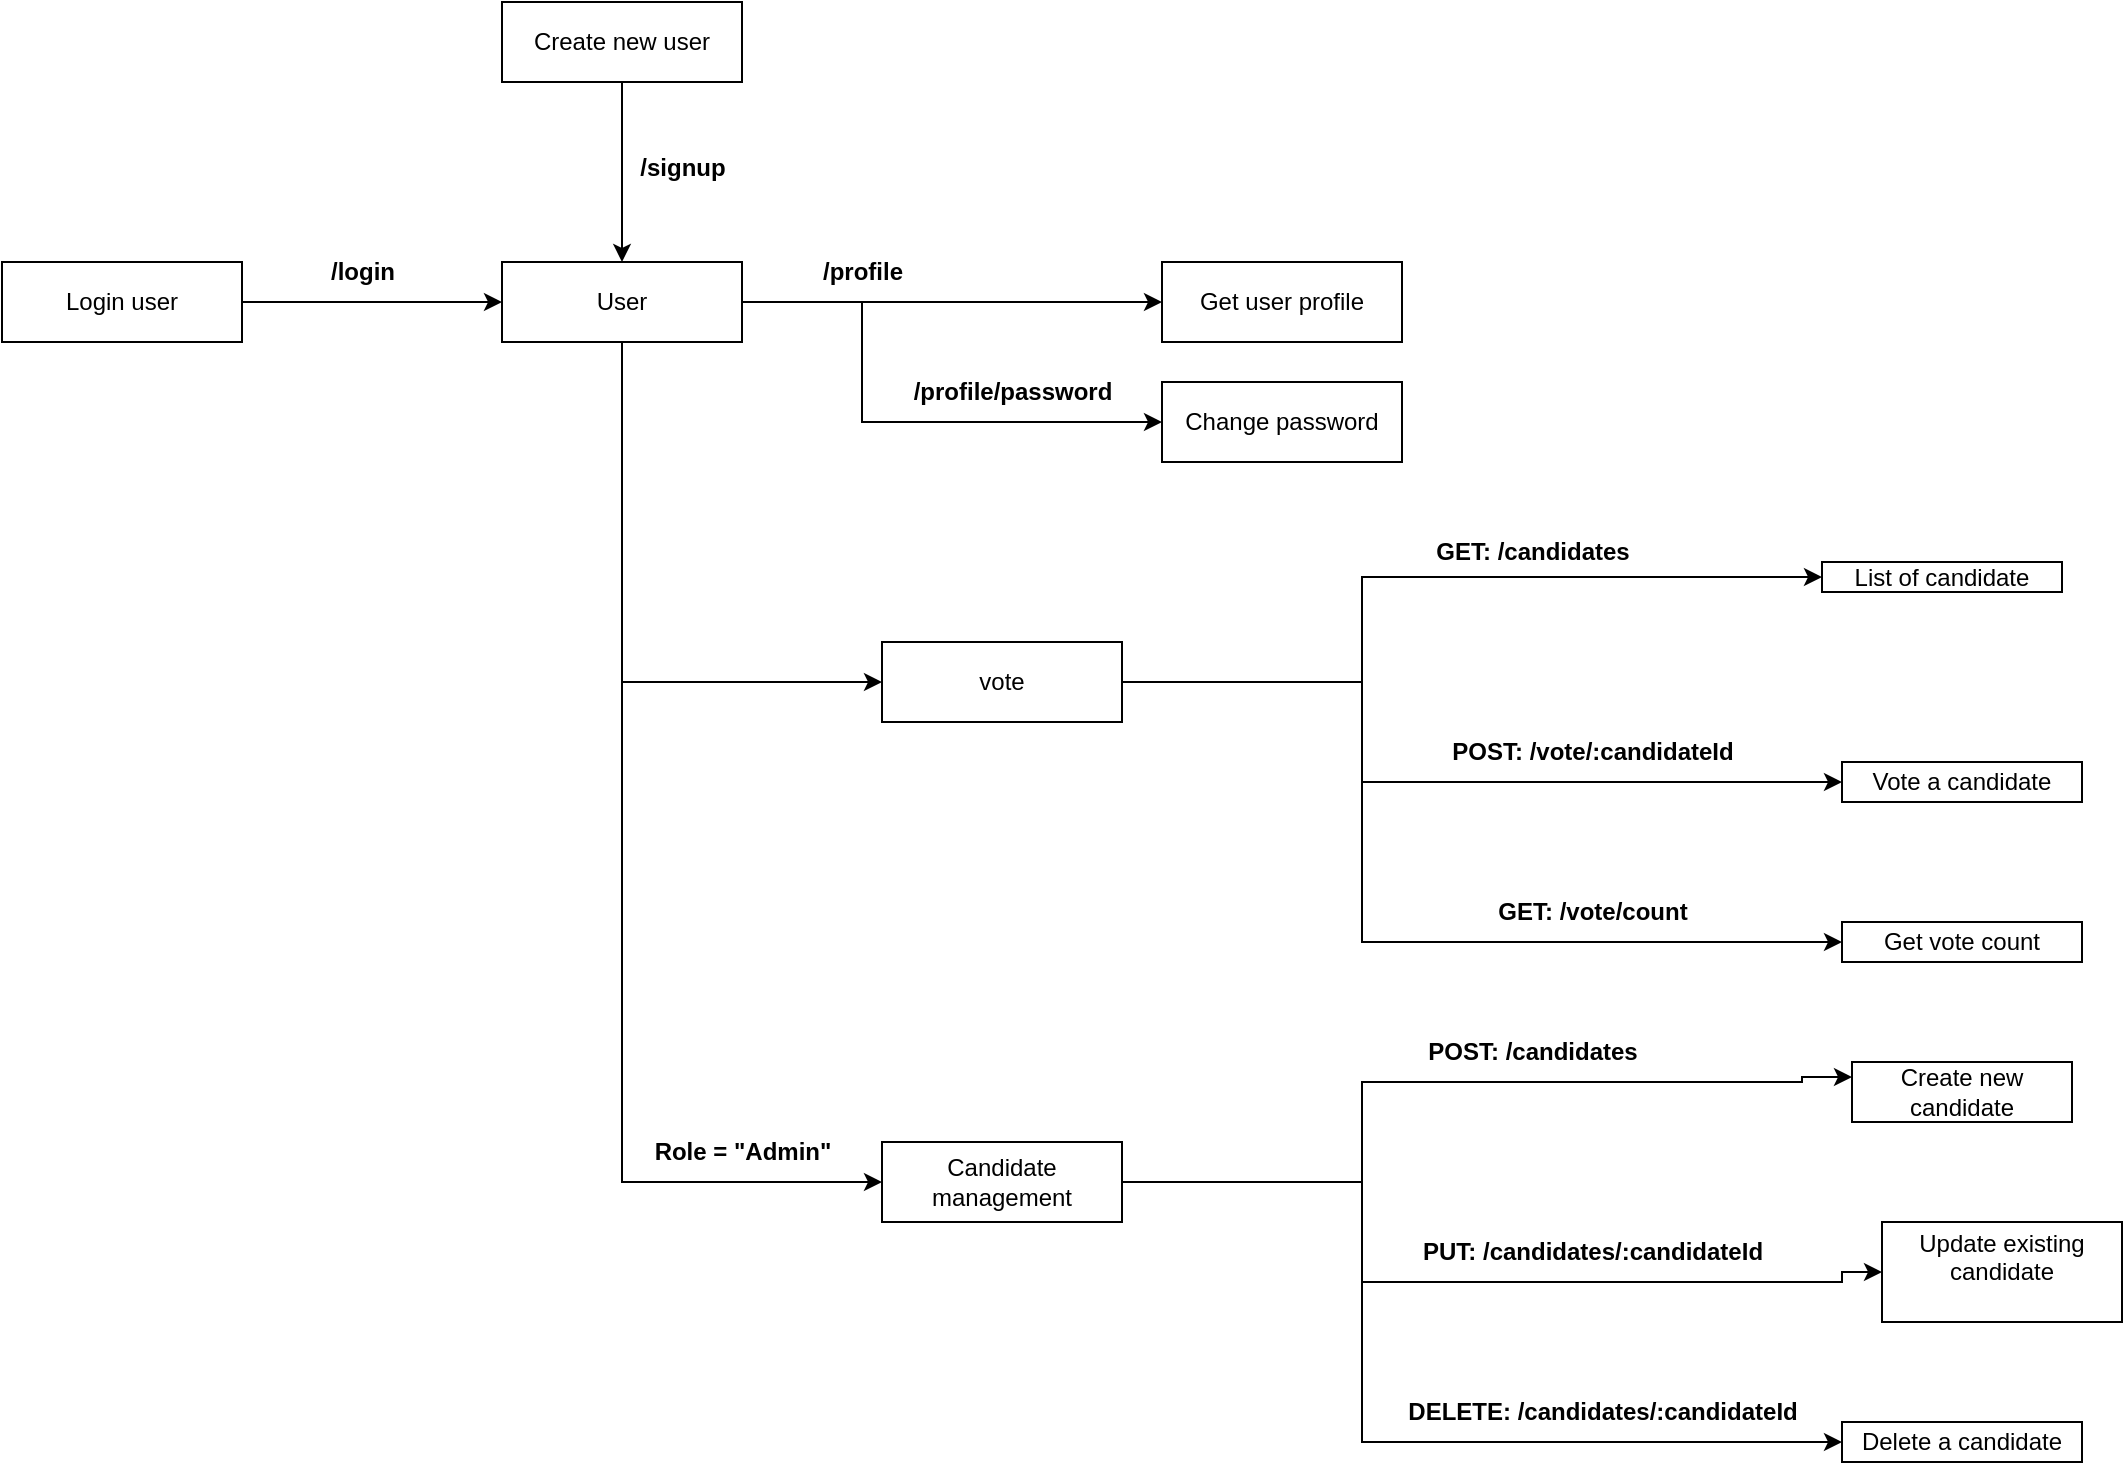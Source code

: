 <mxfile version="25.0.1">
  <diagram name="Page-1" id="H7TCFrqUfKKYPnF29IYS">
    <mxGraphModel dx="1440" dy="825" grid="1" gridSize="10" guides="1" tooltips="1" connect="1" arrows="1" fold="1" page="0" pageScale="1" pageWidth="827" pageHeight="1169" math="0" shadow="0">
      <root>
        <mxCell id="0" />
        <mxCell id="1" parent="0" />
        <mxCell id="bIuev3zjEq6qdcHelDSs-10" style="edgeStyle=orthogonalEdgeStyle;rounded=0;orthogonalLoop=1;jettySize=auto;html=1;entryX=0;entryY=0.5;entryDx=0;entryDy=0;" edge="1" parent="1" source="aIDiWhRKAliZ6fOWrdgh-1" target="bIuev3zjEq6qdcHelDSs-9">
          <mxGeometry relative="1" as="geometry" />
        </mxCell>
        <mxCell id="bIuev3zjEq6qdcHelDSs-22" style="edgeStyle=orthogonalEdgeStyle;rounded=0;orthogonalLoop=1;jettySize=auto;html=1;exitX=0.5;exitY=1;exitDx=0;exitDy=0;entryX=0;entryY=0.5;entryDx=0;entryDy=0;" edge="1" parent="1" source="aIDiWhRKAliZ6fOWrdgh-1" target="bIuev3zjEq6qdcHelDSs-24">
          <mxGeometry relative="1" as="geometry">
            <mxPoint x="340" y="450" as="targetPoint" />
          </mxGeometry>
        </mxCell>
        <mxCell id="bIuev3zjEq6qdcHelDSs-60" style="edgeStyle=orthogonalEdgeStyle;rounded=0;orthogonalLoop=1;jettySize=auto;html=1;entryX=0;entryY=0.5;entryDx=0;entryDy=0;" edge="1" parent="1" source="aIDiWhRKAliZ6fOWrdgh-1" target="bIuev3zjEq6qdcHelDSs-50">
          <mxGeometry relative="1" as="geometry">
            <Array as="points">
              <mxPoint x="340" y="690" />
            </Array>
          </mxGeometry>
        </mxCell>
        <mxCell id="aIDiWhRKAliZ6fOWrdgh-1" value="User" style="rounded=0;whiteSpace=wrap;html=1;" parent="1" vertex="1">
          <mxGeometry x="280" y="230" width="120" height="40" as="geometry" />
        </mxCell>
        <mxCell id="bIuev3zjEq6qdcHelDSs-5" style="edgeStyle=orthogonalEdgeStyle;rounded=0;orthogonalLoop=1;jettySize=auto;html=1;entryX=0.5;entryY=0;entryDx=0;entryDy=0;" edge="1" parent="1" source="bIuev3zjEq6qdcHelDSs-1" target="aIDiWhRKAliZ6fOWrdgh-1">
          <mxGeometry relative="1" as="geometry" />
        </mxCell>
        <mxCell id="bIuev3zjEq6qdcHelDSs-1" value="Create new user" style="rounded=0;whiteSpace=wrap;html=1;" vertex="1" parent="1">
          <mxGeometry x="280" y="100" width="120" height="40" as="geometry" />
        </mxCell>
        <mxCell id="bIuev3zjEq6qdcHelDSs-6" style="edgeStyle=orthogonalEdgeStyle;rounded=0;orthogonalLoop=1;jettySize=auto;html=1;exitX=0.5;exitY=1;exitDx=0;exitDy=0;" edge="1" parent="1" source="aIDiWhRKAliZ6fOWrdgh-1" target="aIDiWhRKAliZ6fOWrdgh-1">
          <mxGeometry relative="1" as="geometry" />
        </mxCell>
        <mxCell id="bIuev3zjEq6qdcHelDSs-8" value="/signup" style="text;html=1;align=center;verticalAlign=middle;resizable=0;points=[];autosize=1;strokeColor=none;fillColor=none;fontStyle=1" vertex="1" parent="1">
          <mxGeometry x="340" y="168" width="60" height="30" as="geometry" />
        </mxCell>
        <mxCell id="bIuev3zjEq6qdcHelDSs-9" value="Get user profile" style="rounded=0;whiteSpace=wrap;html=1;" vertex="1" parent="1">
          <mxGeometry x="610" y="230" width="120" height="40" as="geometry" />
        </mxCell>
        <mxCell id="bIuev3zjEq6qdcHelDSs-14" style="edgeStyle=orthogonalEdgeStyle;rounded=0;orthogonalLoop=1;jettySize=auto;html=1;entryX=0;entryY=0.5;entryDx=0;entryDy=0;" edge="1" parent="1" source="bIuev3zjEq6qdcHelDSs-11" target="bIuev3zjEq6qdcHelDSs-13">
          <mxGeometry relative="1" as="geometry">
            <mxPoint x="500" y="310" as="targetPoint" />
            <Array as="points">
              <mxPoint x="460" y="310" />
            </Array>
          </mxGeometry>
        </mxCell>
        <mxCell id="bIuev3zjEq6qdcHelDSs-11" value="/profile" style="text;html=1;align=center;verticalAlign=middle;resizable=0;points=[];autosize=1;strokeColor=none;fillColor=none;fontStyle=1" vertex="1" parent="1">
          <mxGeometry x="430" y="220" width="60" height="30" as="geometry" />
        </mxCell>
        <mxCell id="bIuev3zjEq6qdcHelDSs-13" value="Change password" style="rounded=0;whiteSpace=wrap;html=1;" vertex="1" parent="1">
          <mxGeometry x="610" y="290" width="120" height="40" as="geometry" />
        </mxCell>
        <mxCell id="bIuev3zjEq6qdcHelDSs-15" value="/profile/password" style="text;html=1;align=center;verticalAlign=middle;resizable=0;points=[];autosize=1;strokeColor=none;fillColor=none;fontStyle=1" vertex="1" parent="1">
          <mxGeometry x="480" y="280" width="110" height="30" as="geometry" />
        </mxCell>
        <mxCell id="bIuev3zjEq6qdcHelDSs-19" style="edgeStyle=orthogonalEdgeStyle;rounded=0;orthogonalLoop=1;jettySize=auto;html=1;" edge="1" parent="1" source="bIuev3zjEq6qdcHelDSs-16" target="aIDiWhRKAliZ6fOWrdgh-1">
          <mxGeometry relative="1" as="geometry" />
        </mxCell>
        <mxCell id="bIuev3zjEq6qdcHelDSs-16" value="Login user" style="rounded=0;whiteSpace=wrap;html=1;" vertex="1" parent="1">
          <mxGeometry x="30" y="230" width="120" height="40" as="geometry" />
        </mxCell>
        <mxCell id="bIuev3zjEq6qdcHelDSs-20" value="/login" style="text;html=1;align=center;verticalAlign=middle;resizable=0;points=[];autosize=1;strokeColor=none;fillColor=none;fontStyle=1" vertex="1" parent="1">
          <mxGeometry x="185" y="220" width="50" height="30" as="geometry" />
        </mxCell>
        <mxCell id="bIuev3zjEq6qdcHelDSs-30" style="edgeStyle=orthogonalEdgeStyle;rounded=0;orthogonalLoop=1;jettySize=auto;html=1;exitX=1;exitY=0.5;exitDx=0;exitDy=0;entryX=0;entryY=0.5;entryDx=0;entryDy=0;" edge="1" parent="1" source="bIuev3zjEq6qdcHelDSs-24" target="bIuev3zjEq6qdcHelDSs-28">
          <mxGeometry relative="1" as="geometry">
            <Array as="points">
              <mxPoint x="710" y="440" />
              <mxPoint x="710" y="388" />
            </Array>
          </mxGeometry>
        </mxCell>
        <mxCell id="bIuev3zjEq6qdcHelDSs-31" style="edgeStyle=orthogonalEdgeStyle;rounded=0;orthogonalLoop=1;jettySize=auto;html=1;exitX=1;exitY=0.5;exitDx=0;exitDy=0;entryX=0;entryY=0.5;entryDx=0;entryDy=0;" edge="1" parent="1" source="bIuev3zjEq6qdcHelDSs-24" target="bIuev3zjEq6qdcHelDSs-29">
          <mxGeometry relative="1" as="geometry">
            <Array as="points">
              <mxPoint x="710" y="440" />
              <mxPoint x="710" y="490" />
              <mxPoint x="950" y="490" />
            </Array>
          </mxGeometry>
        </mxCell>
        <mxCell id="bIuev3zjEq6qdcHelDSs-43" style="edgeStyle=orthogonalEdgeStyle;rounded=0;orthogonalLoop=1;jettySize=auto;html=1;entryX=0;entryY=0.5;entryDx=0;entryDy=0;" edge="1" parent="1" source="bIuev3zjEq6qdcHelDSs-24" target="bIuev3zjEq6qdcHelDSs-39">
          <mxGeometry relative="1" as="geometry">
            <Array as="points">
              <mxPoint x="710" y="440" />
              <mxPoint x="710" y="570" />
            </Array>
          </mxGeometry>
        </mxCell>
        <mxCell id="bIuev3zjEq6qdcHelDSs-24" value="vote" style="rounded=0;whiteSpace=wrap;html=1;" vertex="1" parent="1">
          <mxGeometry x="470" y="420" width="120" height="40" as="geometry" />
        </mxCell>
        <mxCell id="bIuev3zjEq6qdcHelDSs-28" value="List of candidate" style="rounded=0;whiteSpace=wrap;html=1;" vertex="1" parent="1">
          <mxGeometry x="940" y="380" width="120" height="15" as="geometry" />
        </mxCell>
        <mxCell id="bIuev3zjEq6qdcHelDSs-29" value="Vote a candidate" style="rounded=0;whiteSpace=wrap;html=1;" vertex="1" parent="1">
          <mxGeometry x="950" y="480" width="120" height="20" as="geometry" />
        </mxCell>
        <mxCell id="bIuev3zjEq6qdcHelDSs-32" value="GET: /candidates" style="text;html=1;align=center;verticalAlign=middle;resizable=0;points=[];autosize=1;strokeColor=none;fillColor=none;fontStyle=1" vertex="1" parent="1">
          <mxGeometry x="740" y="360" width="110" height="30" as="geometry" />
        </mxCell>
        <mxCell id="bIuev3zjEq6qdcHelDSs-35" value="POST: /vote/:candidateId" style="text;html=1;align=center;verticalAlign=middle;resizable=0;points=[];autosize=1;strokeColor=none;fillColor=none;fontStyle=1" vertex="1" parent="1">
          <mxGeometry x="745" y="460" width="160" height="30" as="geometry" />
        </mxCell>
        <mxCell id="bIuev3zjEq6qdcHelDSs-37" style="edgeStyle=orthogonalEdgeStyle;rounded=0;orthogonalLoop=1;jettySize=auto;html=1;exitX=0.5;exitY=1;exitDx=0;exitDy=0;" edge="1" parent="1" source="bIuev3zjEq6qdcHelDSs-29" target="bIuev3zjEq6qdcHelDSs-29">
          <mxGeometry relative="1" as="geometry" />
        </mxCell>
        <mxCell id="bIuev3zjEq6qdcHelDSs-39" value="Get vote count" style="rounded=0;whiteSpace=wrap;html=1;" vertex="1" parent="1">
          <mxGeometry x="950" y="560" width="120" height="20" as="geometry" />
        </mxCell>
        <mxCell id="bIuev3zjEq6qdcHelDSs-44" value="GET: /vote/count" style="text;html=1;align=center;verticalAlign=middle;resizable=0;points=[];autosize=1;strokeColor=none;fillColor=none;fontStyle=1" vertex="1" parent="1">
          <mxGeometry x="770" y="540" width="110" height="30" as="geometry" />
        </mxCell>
        <mxCell id="bIuev3zjEq6qdcHelDSs-47" style="edgeStyle=orthogonalEdgeStyle;rounded=0;orthogonalLoop=1;jettySize=auto;html=1;exitX=1;exitY=0.5;exitDx=0;exitDy=0;entryX=0;entryY=0.25;entryDx=0;entryDy=0;" edge="1" source="bIuev3zjEq6qdcHelDSs-50" target="bIuev3zjEq6qdcHelDSs-52" parent="1">
          <mxGeometry relative="1" as="geometry">
            <mxPoint x="970" y="640" as="targetPoint" />
            <Array as="points">
              <mxPoint x="710" y="690" />
              <mxPoint x="710" y="640" />
              <mxPoint x="930" y="640" />
              <mxPoint x="930" y="638" />
            </Array>
          </mxGeometry>
        </mxCell>
        <mxCell id="bIuev3zjEq6qdcHelDSs-48" style="edgeStyle=orthogonalEdgeStyle;rounded=0;orthogonalLoop=1;jettySize=auto;html=1;exitX=1;exitY=0.5;exitDx=0;exitDy=0;entryX=0;entryY=0.5;entryDx=0;entryDy=0;" edge="1" source="bIuev3zjEq6qdcHelDSs-50" target="bIuev3zjEq6qdcHelDSs-53" parent="1">
          <mxGeometry relative="1" as="geometry">
            <Array as="points">
              <mxPoint x="710" y="690" />
              <mxPoint x="710" y="740" />
              <mxPoint x="950" y="740" />
            </Array>
          </mxGeometry>
        </mxCell>
        <mxCell id="bIuev3zjEq6qdcHelDSs-49" style="edgeStyle=orthogonalEdgeStyle;rounded=0;orthogonalLoop=1;jettySize=auto;html=1;entryX=0;entryY=0.5;entryDx=0;entryDy=0;" edge="1" source="bIuev3zjEq6qdcHelDSs-50" target="bIuev3zjEq6qdcHelDSs-58" parent="1">
          <mxGeometry relative="1" as="geometry">
            <Array as="points">
              <mxPoint x="710" y="690" />
              <mxPoint x="710" y="820" />
            </Array>
          </mxGeometry>
        </mxCell>
        <mxCell id="bIuev3zjEq6qdcHelDSs-50" value="Candidate management" style="rounded=0;whiteSpace=wrap;html=1;" vertex="1" parent="1">
          <mxGeometry x="470" y="670" width="120" height="40" as="geometry" />
        </mxCell>
        <mxCell id="bIuev3zjEq6qdcHelDSs-51" value="Role = &quot;Admin&quot;" style="text;html=1;align=center;verticalAlign=middle;resizable=0;points=[];autosize=1;strokeColor=none;fillColor=none;fontStyle=1" vertex="1" parent="1">
          <mxGeometry x="350" y="660" width="100" height="30" as="geometry" />
        </mxCell>
        <mxCell id="bIuev3zjEq6qdcHelDSs-52" value="Create new candidate" style="rounded=0;whiteSpace=wrap;html=1;strokeWidth=1;fillColor=default;" vertex="1" parent="1">
          <mxGeometry x="955" y="630" width="110" height="30" as="geometry" />
        </mxCell>
        <mxCell id="bIuev3zjEq6qdcHelDSs-53" value="Update existing candidate&lt;div&gt;&lt;br&gt;&lt;/div&gt;" style="rounded=0;whiteSpace=wrap;html=1;" vertex="1" parent="1">
          <mxGeometry x="970" y="710" width="120" height="50" as="geometry" />
        </mxCell>
        <mxCell id="bIuev3zjEq6qdcHelDSs-54" value="POST: /candidates" style="text;html=1;align=center;verticalAlign=middle;resizable=0;points=[];autosize=1;strokeColor=none;fillColor=none;fontStyle=1" vertex="1" parent="1">
          <mxGeometry x="735" y="610" width="120" height="30" as="geometry" />
        </mxCell>
        <mxCell id="bIuev3zjEq6qdcHelDSs-56" value="PUT: /candidates/:candidateId" style="text;html=1;align=center;verticalAlign=middle;resizable=0;points=[];autosize=1;strokeColor=none;fillColor=none;fontStyle=1" vertex="1" parent="1">
          <mxGeometry x="735" y="710" width="180" height="30" as="geometry" />
        </mxCell>
        <mxCell id="bIuev3zjEq6qdcHelDSs-57" style="edgeStyle=orthogonalEdgeStyle;rounded=0;orthogonalLoop=1;jettySize=auto;html=1;exitX=0.5;exitY=1;exitDx=0;exitDy=0;" edge="1" source="bIuev3zjEq6qdcHelDSs-53" target="bIuev3zjEq6qdcHelDSs-53" parent="1">
          <mxGeometry relative="1" as="geometry" />
        </mxCell>
        <mxCell id="bIuev3zjEq6qdcHelDSs-58" value="Delete a candidate" style="rounded=0;whiteSpace=wrap;html=1;" vertex="1" parent="1">
          <mxGeometry x="950" y="810" width="120" height="20" as="geometry" />
        </mxCell>
        <mxCell id="bIuev3zjEq6qdcHelDSs-61" value="DELETE: /candidates/:candidateId" style="text;html=1;align=center;verticalAlign=middle;resizable=0;points=[];autosize=1;strokeColor=none;fillColor=none;fontStyle=1" vertex="1" parent="1">
          <mxGeometry x="725" y="790" width="210" height="30" as="geometry" />
        </mxCell>
      </root>
    </mxGraphModel>
  </diagram>
</mxfile>
